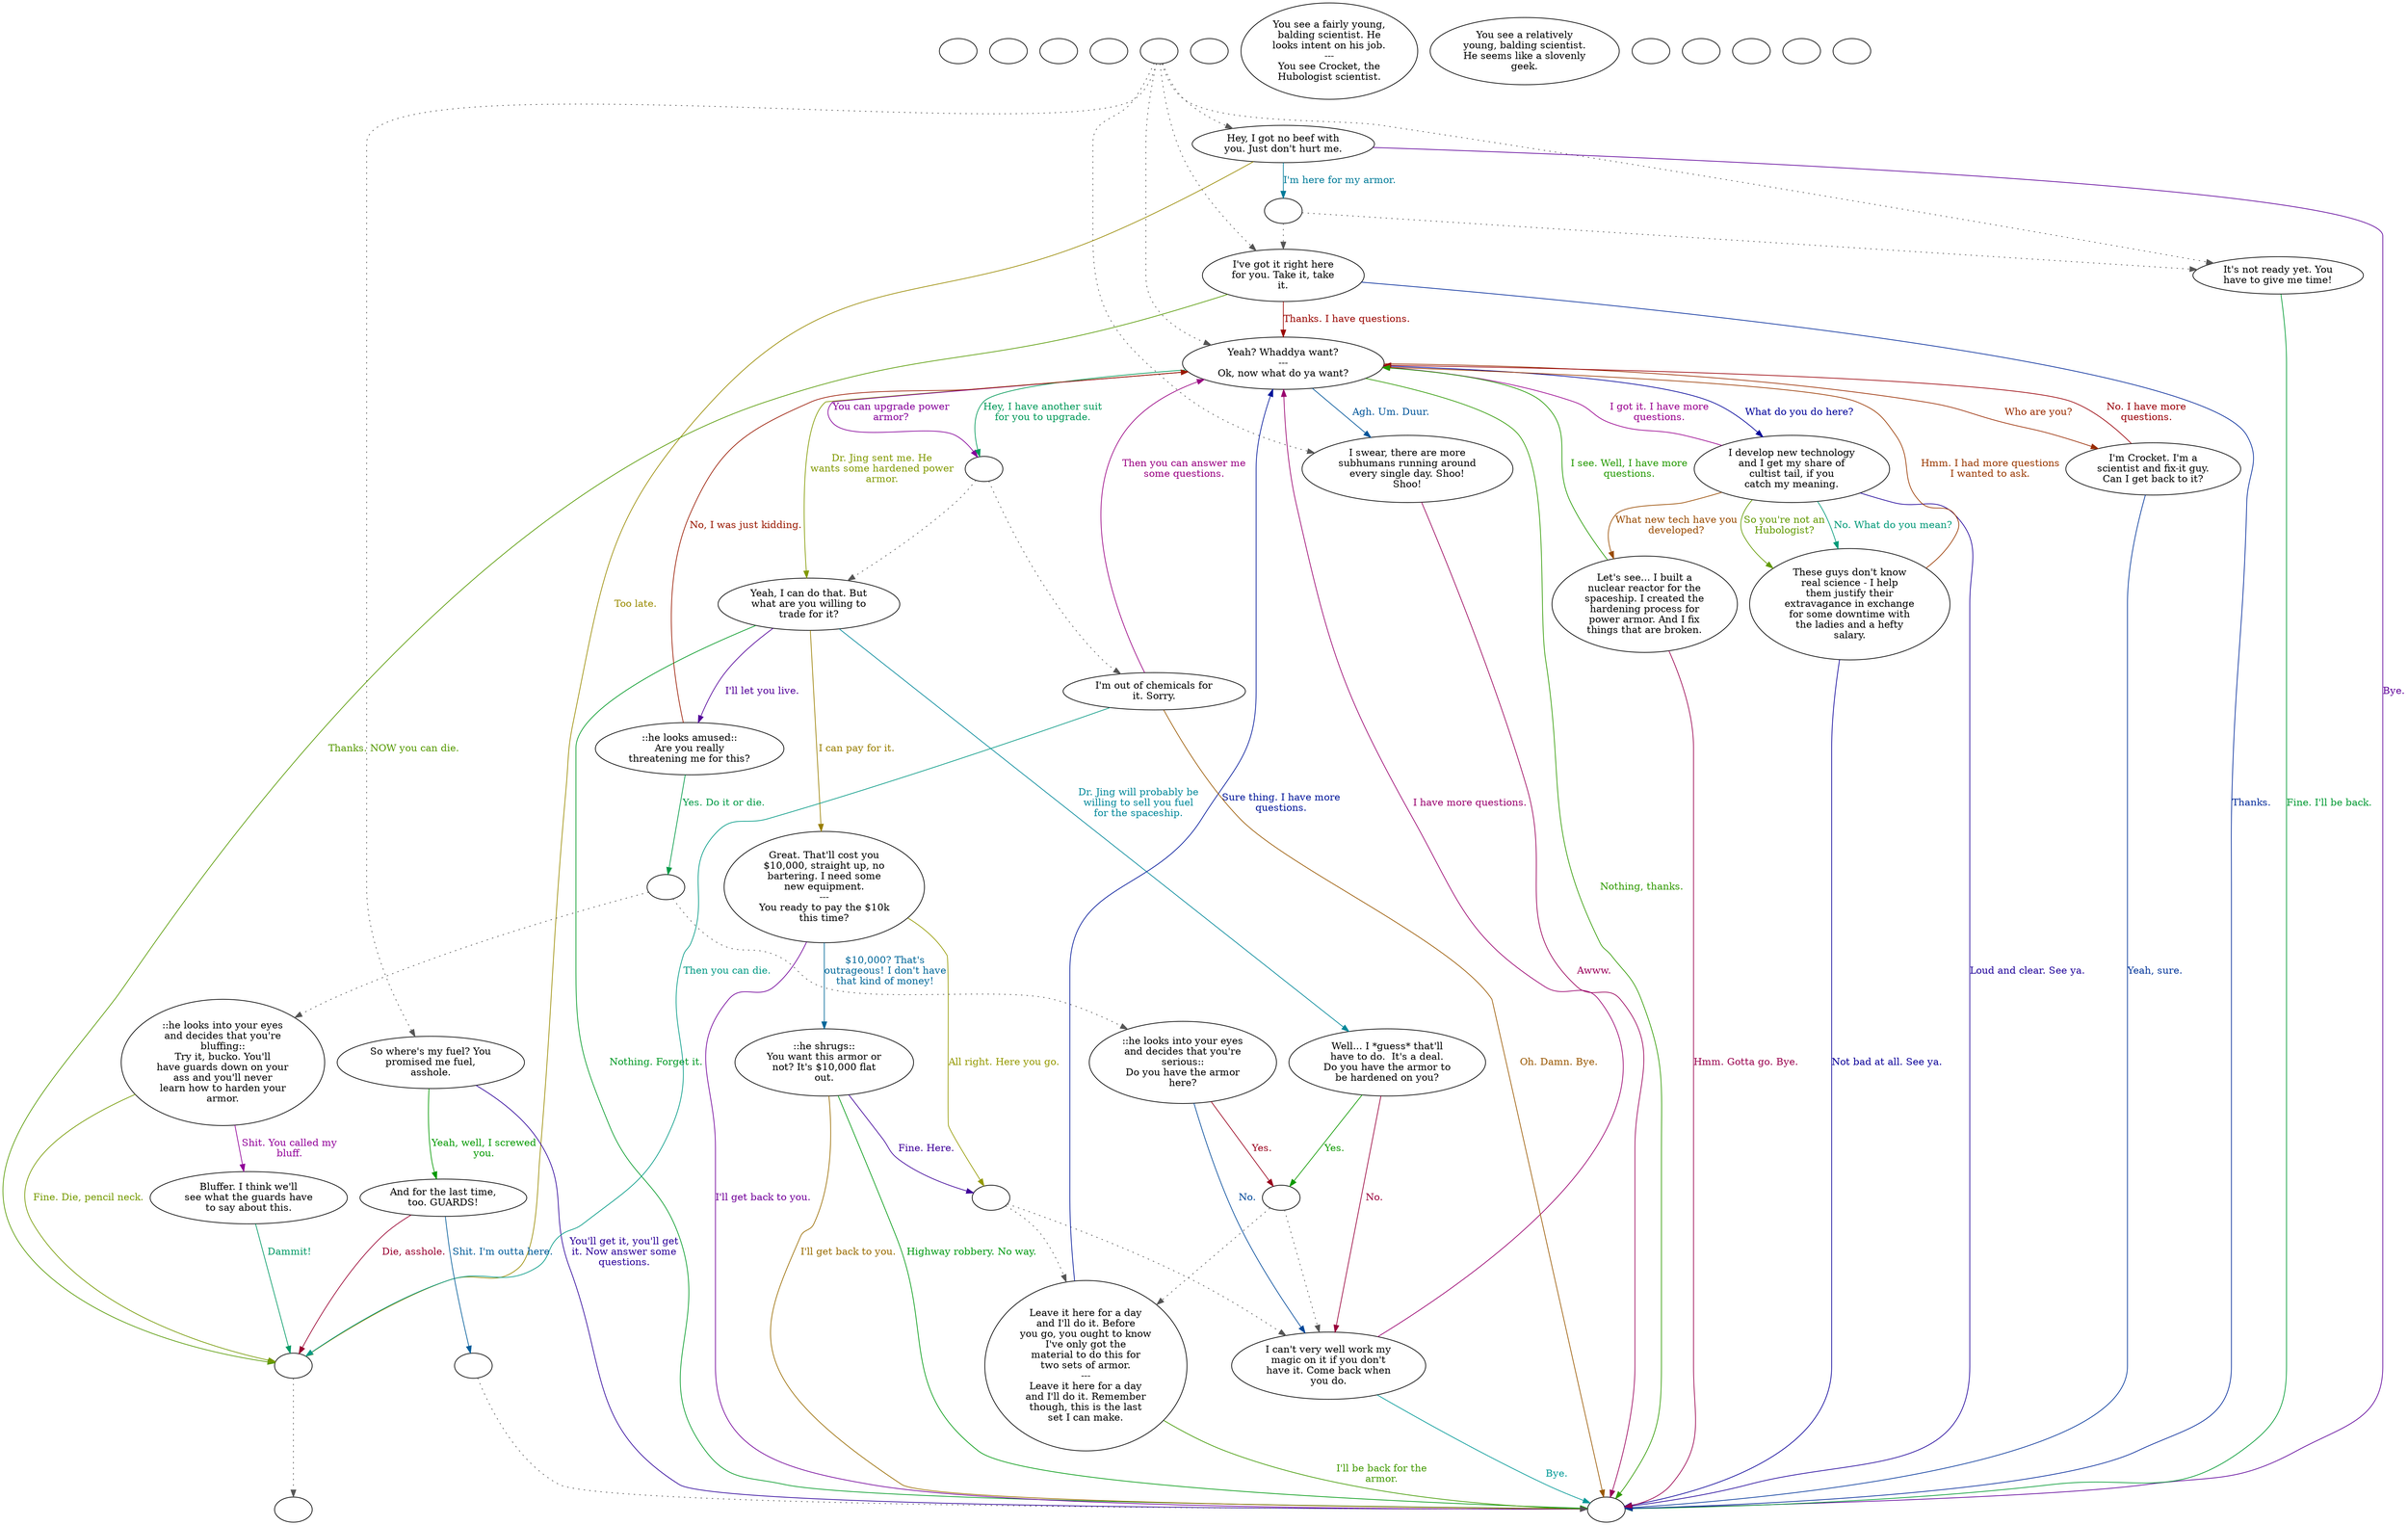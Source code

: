 digraph fccrocke {
  "checkPartyMembersNearDoor" [style=filled       fillcolor="#FFFFFF"       color="#000000"]
  "checkPartyMembersNearDoor" [label=""]
  "start" [style=filled       fillcolor="#FFFFFF"       color="#000000"]
  "start" [label=""]
  "critter_p_proc" [style=filled       fillcolor="#FFFFFF"       color="#000000"]
  "critter_p_proc" [label=""]
  "pickup_p_proc" [style=filled       fillcolor="#FFFFFF"       color="#000000"]
  "pickup_p_proc" [label=""]
  "talk_p_proc" [style=filled       fillcolor="#FFFFFF"       color="#000000"]
  "talk_p_proc" -> "Node017" [style=dotted color="#555555"]
  "talk_p_proc" -> "Node002" [style=dotted color="#555555"]
  "talk_p_proc" -> "Node018" [style=dotted color="#555555"]
  "talk_p_proc" -> "Node019" [style=dotted color="#555555"]
  "talk_p_proc" -> "Node021" [style=dotted color="#555555"]
  "talk_p_proc" -> "Node001" [style=dotted color="#555555"]
  "talk_p_proc" [label=""]
  "destroy_p_proc" [style=filled       fillcolor="#FFFFFF"       color="#000000"]
  "destroy_p_proc" [label=""]
  "look_at_p_proc" [style=filled       fillcolor="#FFFFFF"       color="#000000"]
  "look_at_p_proc" [label="You see a fairly young,\nbalding scientist. He\nlooks intent on his job.\n---\nYou see Crocket, the\nHubologist scientist."]
  "description_p_proc" [style=filled       fillcolor="#FFFFFF"       color="#000000"]
  "description_p_proc" [label="You see a relatively\nyoung, balding scientist.\nHe seems like a slovenly\ngeek."]
  "use_skill_on_p_proc" [style=filled       fillcolor="#FFFFFF"       color="#000000"]
  "use_skill_on_p_proc" [label=""]
  "damage_p_proc" [style=filled       fillcolor="#FFFFFF"       color="#000000"]
  "damage_p_proc" [label=""]
  "map_enter_p_proc" [style=filled       fillcolor="#FFFFFF"       color="#000000"]
  "map_enter_p_proc" [label=""]
  "combat_p_proc" [style=filled       fillcolor="#FFFFFF"       color="#000000"]
  "combat_p_proc" [label=""]
  "Node998" [style=filled       fillcolor="#FFFFFF"       color="#000000"]
  "Node998" [label=""]
  "Node999" [style=filled       fillcolor="#FFFFFF"       color="#000000"]
  "Node999" [label=""]
  "Node001" [style=filled       fillcolor="#FFFFFF"       color="#000000"]
  "Node001" [label="Yeah? Whaddya want?\n---\nOk, now what do ya want?"]
  "Node001" -> "Node002" [label="Agh. Um. Duur." color="#005499" fontcolor="#005499"]
  "Node001" -> "Node003" [label="Dr. Jing sent me. He\nwants some hardened power\narmor." color="#819900" fontcolor="#819900"]
  "Node001" -> "Node320" [label="You can upgrade power\narmor?" color="#850099" fontcolor="#850099"]
  "Node001" -> "Node320" [label="Hey, I have another suit\nfor you to upgrade." color="#009958" fontcolor="#009958"]
  "Node001" -> "Node004" [label="Who are you?" color="#992C00" fontcolor="#992C00"]
  "Node001" -> "Node005" [label="What do you do here?" color="#000199" fontcolor="#000199"]
  "Node001" -> "Node999" [label="Nothing, thanks." color="#2E9900" fontcolor="#2E9900"]
  "Node002" [style=filled       fillcolor="#FFFFFF"       color="#000000"]
  "Node002" [label="I swear, there are more\nsubhumans running around\nevery single day. Shoo!\nShoo!"]
  "Node002" -> "Node999" [label="Awww." color="#99005A" fontcolor="#99005A"]
  "Node003" [style=filled       fillcolor="#FFFFFF"       color="#000000"]
  "Node003" [label="Yeah, I can do that. But\nwhat are you willing to\ntrade for it?"]
  "Node003" -> "Node006" [label="Dr. Jing will probably be\nwilling to sell you fuel\nfor the spaceship." color="#008799" fontcolor="#008799"]
  "Node003" -> "Node007" [label="I can pay for it." color="#997E00" fontcolor="#997E00"]
  "Node003" -> "Node008" [label="I'll let you live." color="#520099" fontcolor="#520099"]
  "Node003" -> "Node999" [label="Nothing. Forget it." color="#009925" fontcolor="#009925"]
  "Node004" [style=filled       fillcolor="#FFFFFF"       color="#000000"]
  "Node004" [label="I'm Crocket. I'm a\nscientist and fix-it guy.\nCan I get back to it?"]
  "Node004" -> "Node001" [label="No. I have more\nquestions." color="#990008" fontcolor="#990008"]
  "Node004" -> "Node999" [label="Yeah, sure." color="#003499" fontcolor="#003499"]
  "Node005" [style=filled       fillcolor="#FFFFFF"       color="#000000"]
  "Node005" [label="I develop new technology\nand I get my share of\ncultist tail, if you\ncatch my meaning."]
  "Node005" -> "Node015" [label="So you're not an\nHubologist?" color="#619900" fontcolor="#619900"]
  "Node005" -> "Node001" [label="I got it. I have more\nquestions." color="#99008E" fontcolor="#99008E"]
  "Node005" -> "Node015" [label="No. What do you mean?" color="#009978" fontcolor="#009978"]
  "Node005" -> "Node016" [label="What new tech have you\ndeveloped?" color="#994B00" fontcolor="#994B00"]
  "Node005" -> "Node999" [label="Loud and clear. See ya." color="#1E0099" fontcolor="#1E0099"]
  "Node006" [style=filled       fillcolor="#FFFFFF"       color="#000000"]
  "Node006" [label="Well... I *guess* that'll\nhave to do.  It's a deal.\nDo you have the armor to\nbe hardened on you?"]
  "Node006" -> "Node009b" [label="Yes." color="#0E9900" fontcolor="#0E9900"]
  "Node006" -> "Node010" [label="No." color="#99003B" fontcolor="#99003B"]
  "Node007" [style=filled       fillcolor="#FFFFFF"       color="#000000"]
  "Node007" [label="Great. That'll cost you\n$10,000, straight up, no\nbartering. I need some\nnew equipment.\n---\nYou ready to pay the $10k\nthis time?"]
  "Node007" -> "Node011" [label="$10,000? That's\noutrageous! I don't have\nthat kind of money!" color="#006799" fontcolor="#006799"]
  "Node007" -> "Node009a" [label="All right. Here you go." color="#949900" fontcolor="#949900"]
  "Node007" -> "Node999" [label="I'll get back to you." color="#710099" fontcolor="#710099"]
  "Node008" [style=filled       fillcolor="#FFFFFF"       color="#000000"]
  "Node008" [label="::he looks amused::\nAre you really\nthreatening me for this?"]
  "Node008" -> "Node1213" [label="Yes. Do it or die." color="#009945" fontcolor="#009945"]
  "Node008" -> "Node001" [label="No, I was just kidding." color="#991800" fontcolor="#991800"]
  "Node009" [style=filled       fillcolor="#FFFFFF"       color="#000000"]
  "Node009" [label="Leave it here for a day\nand I'll do it. Before\nyou go, you ought to know\nI've only got the\nmaterial to do this for\ntwo sets of armor.\n---\nLeave it here for a day\nand I'll do it. Remember\nthough, this is the last\nset I can make."]
  "Node009" -> "Node001" [label="Sure thing. I have more\nquestions." color="#001599" fontcolor="#001599"]
  "Node009" -> "Node999" [label="I'll be back for the\narmor." color="#419900" fontcolor="#419900"]
  "Node010" [style=filled       fillcolor="#FFFFFF"       color="#000000"]
  "Node010" [label="I can't very well work my\nmagic on it if you don't\nhave it. Come back when\nyou do."]
  "Node010" -> "Node001" [label="I have more questions." color="#99006E" fontcolor="#99006E"]
  "Node010" -> "Node999" [label="Bye." color="#009997" fontcolor="#009997"]
  "Node011" [style=filled       fillcolor="#FFFFFF"       color="#000000"]
  "Node011" [label="::he shrugs::\nYou want this armor or\nnot? It's $10,000 flat\nout."]
  "Node011" -> "Node999" [label="I'll get back to you." color="#996B00" fontcolor="#996B00"]
  "Node011" -> "Node009a" [label="Fine. Here." color="#3E0099" fontcolor="#3E0099"]
  "Node011" -> "Node999" [label="Highway robbery. No way." color="#009911" fontcolor="#009911"]
  "Node012" [style=filled       fillcolor="#FFFFFF"       color="#000000"]
  "Node012" [label="::he looks into your eyes\nand decides that you're\nserious::\nDo you have the armor\nhere?"]
  "Node012" -> "Node009b" [label="Yes." color="#99001B" fontcolor="#99001B"]
  "Node012" -> "Node010" [label="No." color="#004899" fontcolor="#004899"]
  "Node013" [style=filled       fillcolor="#FFFFFF"       color="#000000"]
  "Node013" [label="::he looks into your eyes\nand decides that you're\nbluffing::\nTry it, bucko. You'll\nhave guards down on your\nass and you'll never\nlearn how to harden your\narmor."]
  "Node013" -> "Node998a" [label="Fine. Die, pencil neck." color="#749900" fontcolor="#749900"]
  "Node013" -> "Node014" [label="Shit. You called my\nbluff." color="#910099" fontcolor="#910099"]
  "Node014" [style=filled       fillcolor="#FFFFFF"       color="#000000"]
  "Node014" [label="Bluffer. I think we'll\nsee what the guards have\nto say about this."]
  "Node014" -> "Node998a" [label="Dammit!" color="#009964" fontcolor="#009964"]
  "Node015" [style=filled       fillcolor="#FFFFFF"       color="#000000"]
  "Node015" [label="These guys don't know\nreal science - I help\nthem justify their\nextravagance in exchange\nfor some downtime with\nthe ladies and a hefty\nsalary."]
  "Node015" -> "Node001" [label="Hmm. I had more questions\nI wanted to ask." color="#993800" fontcolor="#993800"]
  "Node015" -> "Node999" [label="Not bad at all. See ya." color="#0B0099" fontcolor="#0B0099"]
  "Node016" [style=filled       fillcolor="#FFFFFF"       color="#000000"]
  "Node016" [label="Let's see... I built a\nnuclear reactor for the\nspaceship. I created the\nhardening process for\npower armor. And I fix\nthings that are broken."]
  "Node016" -> "Node001" [label="I see. Well, I have more\nquestions." color="#229900" fontcolor="#229900"]
  "Node016" -> "Node999" [label="Hmm. Gotta go. Bye." color="#99004E" fontcolor="#99004E"]
  "Node017" [style=filled       fillcolor="#FFFFFF"       color="#000000"]
  "Node017" [label="Hey, I got no beef with\nyou. Just don't hurt me."]
  "Node017" -> "Node1819" [label="I'm here for my armor." color="#007B99" fontcolor="#007B99"]
  "Node017" -> "Node998a" [label="Too late." color="#998A00" fontcolor="#998A00"]
  "Node017" -> "Node999" [label="Bye." color="#5E0099" fontcolor="#5E0099"]
  "Node018" [style=filled       fillcolor="#FFFFFF"       color="#000000"]
  "Node018" [label="It's not ready yet. You\nhave to give me time!"]
  "Node018" -> "Node999" [label="Fine. I'll be back." color="#009931" fontcolor="#009931"]
  "Node019" [style=filled       fillcolor="#FFFFFF"       color="#000000"]
  "Node019" [label="I've got it right here\nfor you. Take it, take\nit."]
  "Node019" -> "Node001" [label="Thanks. I have questions." color="#990400" fontcolor="#990400"]
  "Node019" -> "Node999" [label="Thanks." color="#002899" fontcolor="#002899"]
  "Node019" -> "Node998a" [label="Thanks. NOW you can die." color="#559900" fontcolor="#559900"]
  "Node020" [style=filled       fillcolor="#FFFFFF"       color="#000000"]
  "Node020" [label="I'm out of chemicals for\nit. Sorry."]
  "Node020" -> "Node001" [label="Then you can answer me\nsome questions." color="#990082" fontcolor="#990082"]
  "Node020" -> "Node998a" [label="Then you can die." color="#009984" fontcolor="#009984"]
  "Node020" -> "Node999" [label="Oh. Damn. Bye." color="#995700" fontcolor="#995700"]
  "Node021" [style=filled       fillcolor="#FFFFFF"       color="#000000"]
  "Node021" [label="So where's my fuel? You\npromised me fuel,\nasshole."]
  "Node021" -> "Node999" [label="You'll get it, you'll get\nit. Now answer some\nquestions." color="#2B0099" fontcolor="#2B0099"]
  "Node021" -> "Node022" [label="Yeah, well, I screwed\nyou." color="#029900" fontcolor="#029900"]
  "Node022" [style=filled       fillcolor="#FFFFFF"       color="#000000"]
  "Node022" [label="And for the last time,\ntoo. GUARDS!"]
  "Node022" -> "Node998a" [label="Die, asshole." color="#99002F" fontcolor="#99002F"]
  "Node022" -> "Node999a" [label="Shit. I'm outta here." color="#005B99" fontcolor="#005B99"]
  "Node009b" [style=filled       fillcolor="#FFFFFF"       color="#000000"]
  "Node009b" -> "Node009" [style=dotted color="#555555"]
  "Node009b" -> "Node010" [style=dotted color="#555555"]
  "Node009b" [label=""]
  "doCallGuards" [style=filled       fillcolor="#FFFFFF"       color="#000000"]
  "doCallGuards" [label=""]
  "Node998a" [style=filled       fillcolor="#FFFFFF"       color="#000000"]
  "Node998a" -> "Node998" [style=dotted color="#555555"]
  "Node998a" [label=""]
  "Node320" [style=filled       fillcolor="#FFFFFF"       color="#000000"]
  "Node320" -> "Node003" [style=dotted color="#555555"]
  "Node320" -> "Node020" [style=dotted color="#555555"]
  "Node320" [label=""]
  "Node009a" [style=filled       fillcolor="#FFFFFF"       color="#000000"]
  "Node009a" -> "Node009" [style=dotted color="#555555"]
  "Node009a" -> "Node010" [style=dotted color="#555555"]
  "Node009a" [label=""]
  "Node1213" [style=filled       fillcolor="#FFFFFF"       color="#000000"]
  "Node1213" -> "Node012" [style=dotted color="#555555"]
  "Node1213" -> "Node013" [style=dotted color="#555555"]
  "Node1213" [label=""]
  "Node1819" [style=filled       fillcolor="#FFFFFF"       color="#000000"]
  "Node1819" -> "Node019" [style=dotted color="#555555"]
  "Node1819" -> "Node018" [style=dotted color="#555555"]
  "Node1819" [label=""]
  "Node999a" [style=filled       fillcolor="#FFFFFF"       color="#000000"]
  "Node999a" -> "Node999" [style=dotted color="#555555"]
  "Node999a" [label=""]
}